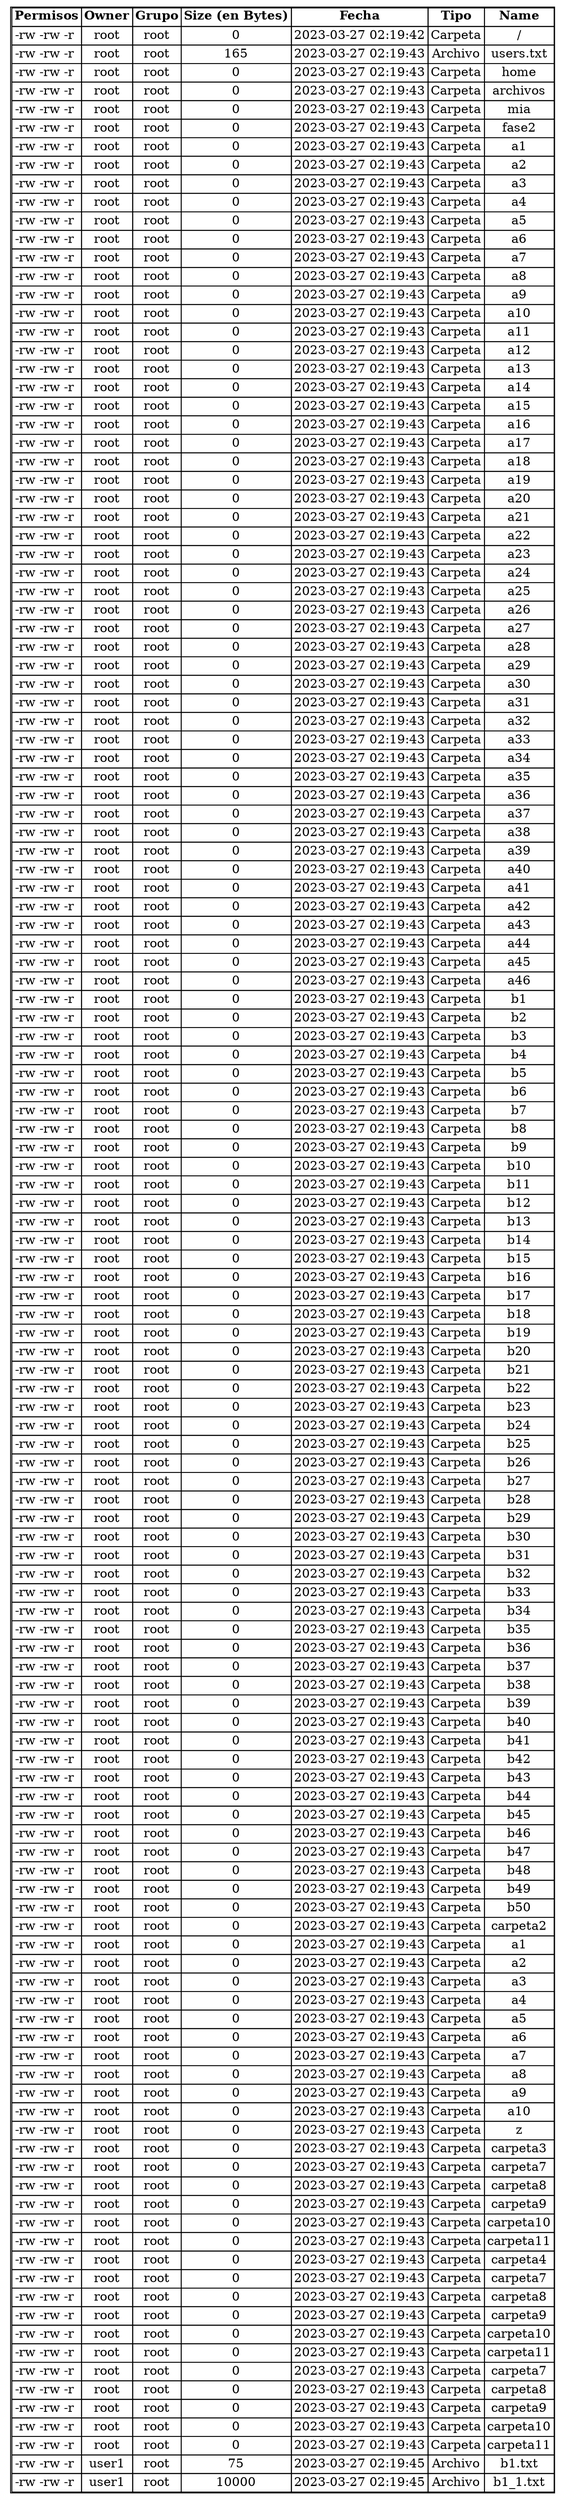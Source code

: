 digraph G {
node[shape=none]
start[label=<<table CELLSPACING="0">
<tr>
<td><b>Permisos</b></td>
<td><b>Owner</b></td>
<td><b>Grupo</b></td>
<td><b>Size (en Bytes)</b></td>
<td><b>Fecha</b></td>
<td><b>Tipo</b></td>
<td><b>Name</b></td>
</tr>
<tr>
<td>-rw -rw -r </td>
<td>root</td>
<td>root</td>
<td>0</td>
<td>2023-03-27 02:19:42</td>
<td>Carpeta</td>
<td>/</td>
</tr>
<tr>
<td>-rw -rw -r </td>
<td>root</td>
<td>root</td>
<td>165</td>
<td>2023-03-27 02:19:43</td>
<td>Archivo</td>
<td>users.txt</td>
</tr><tr>
<td>-rw -rw -r </td>
<td>root</td>
<td>root</td>
<td>0</td>
<td>2023-03-27 02:19:43</td>
<td>Carpeta</td>
<td>home</td>
</tr>
<tr>
<td>-rw -rw -r </td>
<td>root</td>
<td>root</td>
<td>0</td>
<td>2023-03-27 02:19:43</td>
<td>Carpeta</td>
<td>archivos</td>
</tr>
<tr>
<td>-rw -rw -r </td>
<td>root</td>
<td>root</td>
<td>0</td>
<td>2023-03-27 02:19:43</td>
<td>Carpeta</td>
<td>mia</td>
</tr>
<tr>
<td>-rw -rw -r </td>
<td>root</td>
<td>root</td>
<td>0</td>
<td>2023-03-27 02:19:43</td>
<td>Carpeta</td>
<td>fase2</td>
</tr>
<tr>
<td>-rw -rw -r </td>
<td>root</td>
<td>root</td>
<td>0</td>
<td>2023-03-27 02:19:43</td>
<td>Carpeta</td>
<td>a1</td>
</tr>
<tr>
<td>-rw -rw -r </td>
<td>root</td>
<td>root</td>
<td>0</td>
<td>2023-03-27 02:19:43</td>
<td>Carpeta</td>
<td>a2</td>
</tr>
<tr>
<td>-rw -rw -r </td>
<td>root</td>
<td>root</td>
<td>0</td>
<td>2023-03-27 02:19:43</td>
<td>Carpeta</td>
<td>a3</td>
</tr>
<tr>
<td>-rw -rw -r </td>
<td>root</td>
<td>root</td>
<td>0</td>
<td>2023-03-27 02:19:43</td>
<td>Carpeta</td>
<td>a4</td>
</tr>
<tr>
<td>-rw -rw -r </td>
<td>root</td>
<td>root</td>
<td>0</td>
<td>2023-03-27 02:19:43</td>
<td>Carpeta</td>
<td>a5</td>
</tr>
<tr>
<td>-rw -rw -r </td>
<td>root</td>
<td>root</td>
<td>0</td>
<td>2023-03-27 02:19:43</td>
<td>Carpeta</td>
<td>a6</td>
</tr>
<tr>
<td>-rw -rw -r </td>
<td>root</td>
<td>root</td>
<td>0</td>
<td>2023-03-27 02:19:43</td>
<td>Carpeta</td>
<td>a7</td>
</tr>
<tr>
<td>-rw -rw -r </td>
<td>root</td>
<td>root</td>
<td>0</td>
<td>2023-03-27 02:19:43</td>
<td>Carpeta</td>
<td>a8</td>
</tr>
<tr>
<td>-rw -rw -r </td>
<td>root</td>
<td>root</td>
<td>0</td>
<td>2023-03-27 02:19:43</td>
<td>Carpeta</td>
<td>a9</td>
</tr>
<tr>
<td>-rw -rw -r </td>
<td>root</td>
<td>root</td>
<td>0</td>
<td>2023-03-27 02:19:43</td>
<td>Carpeta</td>
<td>a10</td>
</tr>
<tr>
<td>-rw -rw -r </td>
<td>root</td>
<td>root</td>
<td>0</td>
<td>2023-03-27 02:19:43</td>
<td>Carpeta</td>
<td>a11</td>
</tr>
<tr>
<td>-rw -rw -r </td>
<td>root</td>
<td>root</td>
<td>0</td>
<td>2023-03-27 02:19:43</td>
<td>Carpeta</td>
<td>a12</td>
</tr>
<tr>
<td>-rw -rw -r </td>
<td>root</td>
<td>root</td>
<td>0</td>
<td>2023-03-27 02:19:43</td>
<td>Carpeta</td>
<td>a13</td>
</tr>
<tr>
<td>-rw -rw -r </td>
<td>root</td>
<td>root</td>
<td>0</td>
<td>2023-03-27 02:19:43</td>
<td>Carpeta</td>
<td>a14</td>
</tr>
<tr>
<td>-rw -rw -r </td>
<td>root</td>
<td>root</td>
<td>0</td>
<td>2023-03-27 02:19:43</td>
<td>Carpeta</td>
<td>a15</td>
</tr>
<tr>
<td>-rw -rw -r </td>
<td>root</td>
<td>root</td>
<td>0</td>
<td>2023-03-27 02:19:43</td>
<td>Carpeta</td>
<td>a16</td>
</tr>
<tr>
<td>-rw -rw -r </td>
<td>root</td>
<td>root</td>
<td>0</td>
<td>2023-03-27 02:19:43</td>
<td>Carpeta</td>
<td>a17</td>
</tr>
<tr>
<td>-rw -rw -r </td>
<td>root</td>
<td>root</td>
<td>0</td>
<td>2023-03-27 02:19:43</td>
<td>Carpeta</td>
<td>a18</td>
</tr>
<tr>
<td>-rw -rw -r </td>
<td>root</td>
<td>root</td>
<td>0</td>
<td>2023-03-27 02:19:43</td>
<td>Carpeta</td>
<td>a19</td>
</tr>
<tr>
<td>-rw -rw -r </td>
<td>root</td>
<td>root</td>
<td>0</td>
<td>2023-03-27 02:19:43</td>
<td>Carpeta</td>
<td>a20</td>
</tr>
<tr>
<td>-rw -rw -r </td>
<td>root</td>
<td>root</td>
<td>0</td>
<td>2023-03-27 02:19:43</td>
<td>Carpeta</td>
<td>a21</td>
</tr>
<tr>
<td>-rw -rw -r </td>
<td>root</td>
<td>root</td>
<td>0</td>
<td>2023-03-27 02:19:43</td>
<td>Carpeta</td>
<td>a22</td>
</tr>
<tr>
<td>-rw -rw -r </td>
<td>root</td>
<td>root</td>
<td>0</td>
<td>2023-03-27 02:19:43</td>
<td>Carpeta</td>
<td>a23</td>
</tr>
<tr>
<td>-rw -rw -r </td>
<td>root</td>
<td>root</td>
<td>0</td>
<td>2023-03-27 02:19:43</td>
<td>Carpeta</td>
<td>a24</td>
</tr>
<tr>
<td>-rw -rw -r </td>
<td>root</td>
<td>root</td>
<td>0</td>
<td>2023-03-27 02:19:43</td>
<td>Carpeta</td>
<td>a25</td>
</tr>
<tr>
<td>-rw -rw -r </td>
<td>root</td>
<td>root</td>
<td>0</td>
<td>2023-03-27 02:19:43</td>
<td>Carpeta</td>
<td>a26</td>
</tr>
<tr>
<td>-rw -rw -r </td>
<td>root</td>
<td>root</td>
<td>0</td>
<td>2023-03-27 02:19:43</td>
<td>Carpeta</td>
<td>a27</td>
</tr>
<tr>
<td>-rw -rw -r </td>
<td>root</td>
<td>root</td>
<td>0</td>
<td>2023-03-27 02:19:43</td>
<td>Carpeta</td>
<td>a28</td>
</tr>
<tr>
<td>-rw -rw -r </td>
<td>root</td>
<td>root</td>
<td>0</td>
<td>2023-03-27 02:19:43</td>
<td>Carpeta</td>
<td>a29</td>
</tr>
<tr>
<td>-rw -rw -r </td>
<td>root</td>
<td>root</td>
<td>0</td>
<td>2023-03-27 02:19:43</td>
<td>Carpeta</td>
<td>a30</td>
</tr>
<tr>
<td>-rw -rw -r </td>
<td>root</td>
<td>root</td>
<td>0</td>
<td>2023-03-27 02:19:43</td>
<td>Carpeta</td>
<td>a31</td>
</tr>
<tr>
<td>-rw -rw -r </td>
<td>root</td>
<td>root</td>
<td>0</td>
<td>2023-03-27 02:19:43</td>
<td>Carpeta</td>
<td>a32</td>
</tr>
<tr>
<td>-rw -rw -r </td>
<td>root</td>
<td>root</td>
<td>0</td>
<td>2023-03-27 02:19:43</td>
<td>Carpeta</td>
<td>a33</td>
</tr>
<tr>
<td>-rw -rw -r </td>
<td>root</td>
<td>root</td>
<td>0</td>
<td>2023-03-27 02:19:43</td>
<td>Carpeta</td>
<td>a34</td>
</tr>
<tr>
<td>-rw -rw -r </td>
<td>root</td>
<td>root</td>
<td>0</td>
<td>2023-03-27 02:19:43</td>
<td>Carpeta</td>
<td>a35</td>
</tr>
<tr>
<td>-rw -rw -r </td>
<td>root</td>
<td>root</td>
<td>0</td>
<td>2023-03-27 02:19:43</td>
<td>Carpeta</td>
<td>a36</td>
</tr>
<tr>
<td>-rw -rw -r </td>
<td>root</td>
<td>root</td>
<td>0</td>
<td>2023-03-27 02:19:43</td>
<td>Carpeta</td>
<td>a37</td>
</tr>
<tr>
<td>-rw -rw -r </td>
<td>root</td>
<td>root</td>
<td>0</td>
<td>2023-03-27 02:19:43</td>
<td>Carpeta</td>
<td>a38</td>
</tr>
<tr>
<td>-rw -rw -r </td>
<td>root</td>
<td>root</td>
<td>0</td>
<td>2023-03-27 02:19:43</td>
<td>Carpeta</td>
<td>a39</td>
</tr>
<tr>
<td>-rw -rw -r </td>
<td>root</td>
<td>root</td>
<td>0</td>
<td>2023-03-27 02:19:43</td>
<td>Carpeta</td>
<td>a40</td>
</tr>
<tr>
<td>-rw -rw -r </td>
<td>root</td>
<td>root</td>
<td>0</td>
<td>2023-03-27 02:19:43</td>
<td>Carpeta</td>
<td>a41</td>
</tr>
<tr>
<td>-rw -rw -r </td>
<td>root</td>
<td>root</td>
<td>0</td>
<td>2023-03-27 02:19:43</td>
<td>Carpeta</td>
<td>a42</td>
</tr>
<tr>
<td>-rw -rw -r </td>
<td>root</td>
<td>root</td>
<td>0</td>
<td>2023-03-27 02:19:43</td>
<td>Carpeta</td>
<td>a43</td>
</tr>
<tr>
<td>-rw -rw -r </td>
<td>root</td>
<td>root</td>
<td>0</td>
<td>2023-03-27 02:19:43</td>
<td>Carpeta</td>
<td>a44</td>
</tr>
<tr>
<td>-rw -rw -r </td>
<td>root</td>
<td>root</td>
<td>0</td>
<td>2023-03-27 02:19:43</td>
<td>Carpeta</td>
<td>a45</td>
</tr>
<tr>
<td>-rw -rw -r </td>
<td>root</td>
<td>root</td>
<td>0</td>
<td>2023-03-27 02:19:43</td>
<td>Carpeta</td>
<td>a46</td>
</tr>
<tr>
<td>-rw -rw -r </td>
<td>root</td>
<td>root</td>
<td>0</td>
<td>2023-03-27 02:19:43</td>
<td>Carpeta</td>
<td>b1</td>
</tr>
<tr>
<td>-rw -rw -r </td>
<td>root</td>
<td>root</td>
<td>0</td>
<td>2023-03-27 02:19:43</td>
<td>Carpeta</td>
<td>b2</td>
</tr>
<tr>
<td>-rw -rw -r </td>
<td>root</td>
<td>root</td>
<td>0</td>
<td>2023-03-27 02:19:43</td>
<td>Carpeta</td>
<td>b3</td>
</tr>
<tr>
<td>-rw -rw -r </td>
<td>root</td>
<td>root</td>
<td>0</td>
<td>2023-03-27 02:19:43</td>
<td>Carpeta</td>
<td>b4</td>
</tr>
<tr>
<td>-rw -rw -r </td>
<td>root</td>
<td>root</td>
<td>0</td>
<td>2023-03-27 02:19:43</td>
<td>Carpeta</td>
<td>b5</td>
</tr>
<tr>
<td>-rw -rw -r </td>
<td>root</td>
<td>root</td>
<td>0</td>
<td>2023-03-27 02:19:43</td>
<td>Carpeta</td>
<td>b6</td>
</tr>
<tr>
<td>-rw -rw -r </td>
<td>root</td>
<td>root</td>
<td>0</td>
<td>2023-03-27 02:19:43</td>
<td>Carpeta</td>
<td>b7</td>
</tr>
<tr>
<td>-rw -rw -r </td>
<td>root</td>
<td>root</td>
<td>0</td>
<td>2023-03-27 02:19:43</td>
<td>Carpeta</td>
<td>b8</td>
</tr>
<tr>
<td>-rw -rw -r </td>
<td>root</td>
<td>root</td>
<td>0</td>
<td>2023-03-27 02:19:43</td>
<td>Carpeta</td>
<td>b9</td>
</tr>
<tr>
<td>-rw -rw -r </td>
<td>root</td>
<td>root</td>
<td>0</td>
<td>2023-03-27 02:19:43</td>
<td>Carpeta</td>
<td>b10</td>
</tr>
<tr>
<td>-rw -rw -r </td>
<td>root</td>
<td>root</td>
<td>0</td>
<td>2023-03-27 02:19:43</td>
<td>Carpeta</td>
<td>b11</td>
</tr>
<tr>
<td>-rw -rw -r </td>
<td>root</td>
<td>root</td>
<td>0</td>
<td>2023-03-27 02:19:43</td>
<td>Carpeta</td>
<td>b12</td>
</tr>
<tr>
<td>-rw -rw -r </td>
<td>root</td>
<td>root</td>
<td>0</td>
<td>2023-03-27 02:19:43</td>
<td>Carpeta</td>
<td>b13</td>
</tr>
<tr>
<td>-rw -rw -r </td>
<td>root</td>
<td>root</td>
<td>0</td>
<td>2023-03-27 02:19:43</td>
<td>Carpeta</td>
<td>b14</td>
</tr>
<tr>
<td>-rw -rw -r </td>
<td>root</td>
<td>root</td>
<td>0</td>
<td>2023-03-27 02:19:43</td>
<td>Carpeta</td>
<td>b15</td>
</tr>
<tr>
<td>-rw -rw -r </td>
<td>root</td>
<td>root</td>
<td>0</td>
<td>2023-03-27 02:19:43</td>
<td>Carpeta</td>
<td>b16</td>
</tr>
<tr>
<td>-rw -rw -r </td>
<td>root</td>
<td>root</td>
<td>0</td>
<td>2023-03-27 02:19:43</td>
<td>Carpeta</td>
<td>b17</td>
</tr>
<tr>
<td>-rw -rw -r </td>
<td>root</td>
<td>root</td>
<td>0</td>
<td>2023-03-27 02:19:43</td>
<td>Carpeta</td>
<td>b18</td>
</tr>
<tr>
<td>-rw -rw -r </td>
<td>root</td>
<td>root</td>
<td>0</td>
<td>2023-03-27 02:19:43</td>
<td>Carpeta</td>
<td>b19</td>
</tr>
<tr>
<td>-rw -rw -r </td>
<td>root</td>
<td>root</td>
<td>0</td>
<td>2023-03-27 02:19:43</td>
<td>Carpeta</td>
<td>b20</td>
</tr>
<tr>
<td>-rw -rw -r </td>
<td>root</td>
<td>root</td>
<td>0</td>
<td>2023-03-27 02:19:43</td>
<td>Carpeta</td>
<td>b21</td>
</tr>
<tr>
<td>-rw -rw -r </td>
<td>root</td>
<td>root</td>
<td>0</td>
<td>2023-03-27 02:19:43</td>
<td>Carpeta</td>
<td>b22</td>
</tr>
<tr>
<td>-rw -rw -r </td>
<td>root</td>
<td>root</td>
<td>0</td>
<td>2023-03-27 02:19:43</td>
<td>Carpeta</td>
<td>b23</td>
</tr>
<tr>
<td>-rw -rw -r </td>
<td>root</td>
<td>root</td>
<td>0</td>
<td>2023-03-27 02:19:43</td>
<td>Carpeta</td>
<td>b24</td>
</tr>
<tr>
<td>-rw -rw -r </td>
<td>root</td>
<td>root</td>
<td>0</td>
<td>2023-03-27 02:19:43</td>
<td>Carpeta</td>
<td>b25</td>
</tr>
<tr>
<td>-rw -rw -r </td>
<td>root</td>
<td>root</td>
<td>0</td>
<td>2023-03-27 02:19:43</td>
<td>Carpeta</td>
<td>b26</td>
</tr>
<tr>
<td>-rw -rw -r </td>
<td>root</td>
<td>root</td>
<td>0</td>
<td>2023-03-27 02:19:43</td>
<td>Carpeta</td>
<td>b27</td>
</tr>
<tr>
<td>-rw -rw -r </td>
<td>root</td>
<td>root</td>
<td>0</td>
<td>2023-03-27 02:19:43</td>
<td>Carpeta</td>
<td>b28</td>
</tr>
<tr>
<td>-rw -rw -r </td>
<td>root</td>
<td>root</td>
<td>0</td>
<td>2023-03-27 02:19:43</td>
<td>Carpeta</td>
<td>b29</td>
</tr>
<tr>
<td>-rw -rw -r </td>
<td>root</td>
<td>root</td>
<td>0</td>
<td>2023-03-27 02:19:43</td>
<td>Carpeta</td>
<td>b30</td>
</tr>
<tr>
<td>-rw -rw -r </td>
<td>root</td>
<td>root</td>
<td>0</td>
<td>2023-03-27 02:19:43</td>
<td>Carpeta</td>
<td>b31</td>
</tr>
<tr>
<td>-rw -rw -r </td>
<td>root</td>
<td>root</td>
<td>0</td>
<td>2023-03-27 02:19:43</td>
<td>Carpeta</td>
<td>b32</td>
</tr>
<tr>
<td>-rw -rw -r </td>
<td>root</td>
<td>root</td>
<td>0</td>
<td>2023-03-27 02:19:43</td>
<td>Carpeta</td>
<td>b33</td>
</tr>
<tr>
<td>-rw -rw -r </td>
<td>root</td>
<td>root</td>
<td>0</td>
<td>2023-03-27 02:19:43</td>
<td>Carpeta</td>
<td>b34</td>
</tr>
<tr>
<td>-rw -rw -r </td>
<td>root</td>
<td>root</td>
<td>0</td>
<td>2023-03-27 02:19:43</td>
<td>Carpeta</td>
<td>b35</td>
</tr>
<tr>
<td>-rw -rw -r </td>
<td>root</td>
<td>root</td>
<td>0</td>
<td>2023-03-27 02:19:43</td>
<td>Carpeta</td>
<td>b36</td>
</tr>
<tr>
<td>-rw -rw -r </td>
<td>root</td>
<td>root</td>
<td>0</td>
<td>2023-03-27 02:19:43</td>
<td>Carpeta</td>
<td>b37</td>
</tr>
<tr>
<td>-rw -rw -r </td>
<td>root</td>
<td>root</td>
<td>0</td>
<td>2023-03-27 02:19:43</td>
<td>Carpeta</td>
<td>b38</td>
</tr>
<tr>
<td>-rw -rw -r </td>
<td>root</td>
<td>root</td>
<td>0</td>
<td>2023-03-27 02:19:43</td>
<td>Carpeta</td>
<td>b39</td>
</tr>
<tr>
<td>-rw -rw -r </td>
<td>root</td>
<td>root</td>
<td>0</td>
<td>2023-03-27 02:19:43</td>
<td>Carpeta</td>
<td>b40</td>
</tr>
<tr>
<td>-rw -rw -r </td>
<td>root</td>
<td>root</td>
<td>0</td>
<td>2023-03-27 02:19:43</td>
<td>Carpeta</td>
<td>b41</td>
</tr>
<tr>
<td>-rw -rw -r </td>
<td>root</td>
<td>root</td>
<td>0</td>
<td>2023-03-27 02:19:43</td>
<td>Carpeta</td>
<td>b42</td>
</tr>
<tr>
<td>-rw -rw -r </td>
<td>root</td>
<td>root</td>
<td>0</td>
<td>2023-03-27 02:19:43</td>
<td>Carpeta</td>
<td>b43</td>
</tr>
<tr>
<td>-rw -rw -r </td>
<td>root</td>
<td>root</td>
<td>0</td>
<td>2023-03-27 02:19:43</td>
<td>Carpeta</td>
<td>b44</td>
</tr>
<tr>
<td>-rw -rw -r </td>
<td>root</td>
<td>root</td>
<td>0</td>
<td>2023-03-27 02:19:43</td>
<td>Carpeta</td>
<td>b45</td>
</tr>
<tr>
<td>-rw -rw -r </td>
<td>root</td>
<td>root</td>
<td>0</td>
<td>2023-03-27 02:19:43</td>
<td>Carpeta</td>
<td>b46</td>
</tr>
<tr>
<td>-rw -rw -r </td>
<td>root</td>
<td>root</td>
<td>0</td>
<td>2023-03-27 02:19:43</td>
<td>Carpeta</td>
<td>b47</td>
</tr>
<tr>
<td>-rw -rw -r </td>
<td>root</td>
<td>root</td>
<td>0</td>
<td>2023-03-27 02:19:43</td>
<td>Carpeta</td>
<td>b48</td>
</tr>
<tr>
<td>-rw -rw -r </td>
<td>root</td>
<td>root</td>
<td>0</td>
<td>2023-03-27 02:19:43</td>
<td>Carpeta</td>
<td>b49</td>
</tr>
<tr>
<td>-rw -rw -r </td>
<td>root</td>
<td>root</td>
<td>0</td>
<td>2023-03-27 02:19:43</td>
<td>Carpeta</td>
<td>b50</td>
</tr>
<tr>
<td>-rw -rw -r </td>
<td>root</td>
<td>root</td>
<td>0</td>
<td>2023-03-27 02:19:43</td>
<td>Carpeta</td>
<td>carpeta2</td>
</tr>
<tr>
<td>-rw -rw -r </td>
<td>root</td>
<td>root</td>
<td>0</td>
<td>2023-03-27 02:19:43</td>
<td>Carpeta</td>
<td>a1</td>
</tr>
<tr>
<td>-rw -rw -r </td>
<td>root</td>
<td>root</td>
<td>0</td>
<td>2023-03-27 02:19:43</td>
<td>Carpeta</td>
<td>a2</td>
</tr>
<tr>
<td>-rw -rw -r </td>
<td>root</td>
<td>root</td>
<td>0</td>
<td>2023-03-27 02:19:43</td>
<td>Carpeta</td>
<td>a3</td>
</tr>
<tr>
<td>-rw -rw -r </td>
<td>root</td>
<td>root</td>
<td>0</td>
<td>2023-03-27 02:19:43</td>
<td>Carpeta</td>
<td>a4</td>
</tr>
<tr>
<td>-rw -rw -r </td>
<td>root</td>
<td>root</td>
<td>0</td>
<td>2023-03-27 02:19:43</td>
<td>Carpeta</td>
<td>a5</td>
</tr>
<tr>
<td>-rw -rw -r </td>
<td>root</td>
<td>root</td>
<td>0</td>
<td>2023-03-27 02:19:43</td>
<td>Carpeta</td>
<td>a6</td>
</tr>
<tr>
<td>-rw -rw -r </td>
<td>root</td>
<td>root</td>
<td>0</td>
<td>2023-03-27 02:19:43</td>
<td>Carpeta</td>
<td>a7</td>
</tr>
<tr>
<td>-rw -rw -r </td>
<td>root</td>
<td>root</td>
<td>0</td>
<td>2023-03-27 02:19:43</td>
<td>Carpeta</td>
<td>a8</td>
</tr>
<tr>
<td>-rw -rw -r </td>
<td>root</td>
<td>root</td>
<td>0</td>
<td>2023-03-27 02:19:43</td>
<td>Carpeta</td>
<td>a9</td>
</tr>
<tr>
<td>-rw -rw -r </td>
<td>root</td>
<td>root</td>
<td>0</td>
<td>2023-03-27 02:19:43</td>
<td>Carpeta</td>
<td>a10</td>
</tr>
<tr>
<td>-rw -rw -r </td>
<td>root</td>
<td>root</td>
<td>0</td>
<td>2023-03-27 02:19:43</td>
<td>Carpeta</td>
<td>z</td>
</tr>
<tr>
<td>-rw -rw -r </td>
<td>root</td>
<td>root</td>
<td>0</td>
<td>2023-03-27 02:19:43</td>
<td>Carpeta</td>
<td>carpeta3</td>
</tr>
<tr>
<td>-rw -rw -r </td>
<td>root</td>
<td>root</td>
<td>0</td>
<td>2023-03-27 02:19:43</td>
<td>Carpeta</td>
<td>carpeta7</td>
</tr>
<tr>
<td>-rw -rw -r </td>
<td>root</td>
<td>root</td>
<td>0</td>
<td>2023-03-27 02:19:43</td>
<td>Carpeta</td>
<td>carpeta8</td>
</tr>
<tr>
<td>-rw -rw -r </td>
<td>root</td>
<td>root</td>
<td>0</td>
<td>2023-03-27 02:19:43</td>
<td>Carpeta</td>
<td>carpeta9</td>
</tr>
<tr>
<td>-rw -rw -r </td>
<td>root</td>
<td>root</td>
<td>0</td>
<td>2023-03-27 02:19:43</td>
<td>Carpeta</td>
<td>carpeta10</td>
</tr>
<tr>
<td>-rw -rw -r </td>
<td>root</td>
<td>root</td>
<td>0</td>
<td>2023-03-27 02:19:43</td>
<td>Carpeta</td>
<td>carpeta11</td>
</tr>
<tr>
<td>-rw -rw -r </td>
<td>root</td>
<td>root</td>
<td>0</td>
<td>2023-03-27 02:19:43</td>
<td>Carpeta</td>
<td>carpeta4</td>
</tr>
<tr>
<td>-rw -rw -r </td>
<td>root</td>
<td>root</td>
<td>0</td>
<td>2023-03-27 02:19:43</td>
<td>Carpeta</td>
<td>carpeta7</td>
</tr>
<tr>
<td>-rw -rw -r </td>
<td>root</td>
<td>root</td>
<td>0</td>
<td>2023-03-27 02:19:43</td>
<td>Carpeta</td>
<td>carpeta8</td>
</tr>
<tr>
<td>-rw -rw -r </td>
<td>root</td>
<td>root</td>
<td>0</td>
<td>2023-03-27 02:19:43</td>
<td>Carpeta</td>
<td>carpeta9</td>
</tr>
<tr>
<td>-rw -rw -r </td>
<td>root</td>
<td>root</td>
<td>0</td>
<td>2023-03-27 02:19:43</td>
<td>Carpeta</td>
<td>carpeta10</td>
</tr>
<tr>
<td>-rw -rw -r </td>
<td>root</td>
<td>root</td>
<td>0</td>
<td>2023-03-27 02:19:43</td>
<td>Carpeta</td>
<td>carpeta11</td>
</tr>
<tr>
<td>-rw -rw -r </td>
<td>root</td>
<td>root</td>
<td>0</td>
<td>2023-03-27 02:19:43</td>
<td>Carpeta</td>
<td>carpeta7</td>
</tr>
<tr>
<td>-rw -rw -r </td>
<td>root</td>
<td>root</td>
<td>0</td>
<td>2023-03-27 02:19:43</td>
<td>Carpeta</td>
<td>carpeta8</td>
</tr>
<tr>
<td>-rw -rw -r </td>
<td>root</td>
<td>root</td>
<td>0</td>
<td>2023-03-27 02:19:43</td>
<td>Carpeta</td>
<td>carpeta9</td>
</tr>
<tr>
<td>-rw -rw -r </td>
<td>root</td>
<td>root</td>
<td>0</td>
<td>2023-03-27 02:19:43</td>
<td>Carpeta</td>
<td>carpeta10</td>
</tr>
<tr>
<td>-rw -rw -r </td>
<td>root</td>
<td>root</td>
<td>0</td>
<td>2023-03-27 02:19:43</td>
<td>Carpeta</td>
<td>carpeta11</td>
</tr>
<tr>
<td>-rw -rw -r </td>
<td>user1</td>
<td>root</td>
<td>75</td>
<td>2023-03-27 02:19:45</td>
<td>Archivo</td>
<td>b1.txt</td>
</tr><tr>
<td>-rw -rw -r </td>
<td>user1</td>
<td>root</td>
<td>10000</td>
<td>2023-03-27 02:19:45</td>
<td>Archivo</td>
<td>b1_1.txt</td>
</tr>"</table>>]}